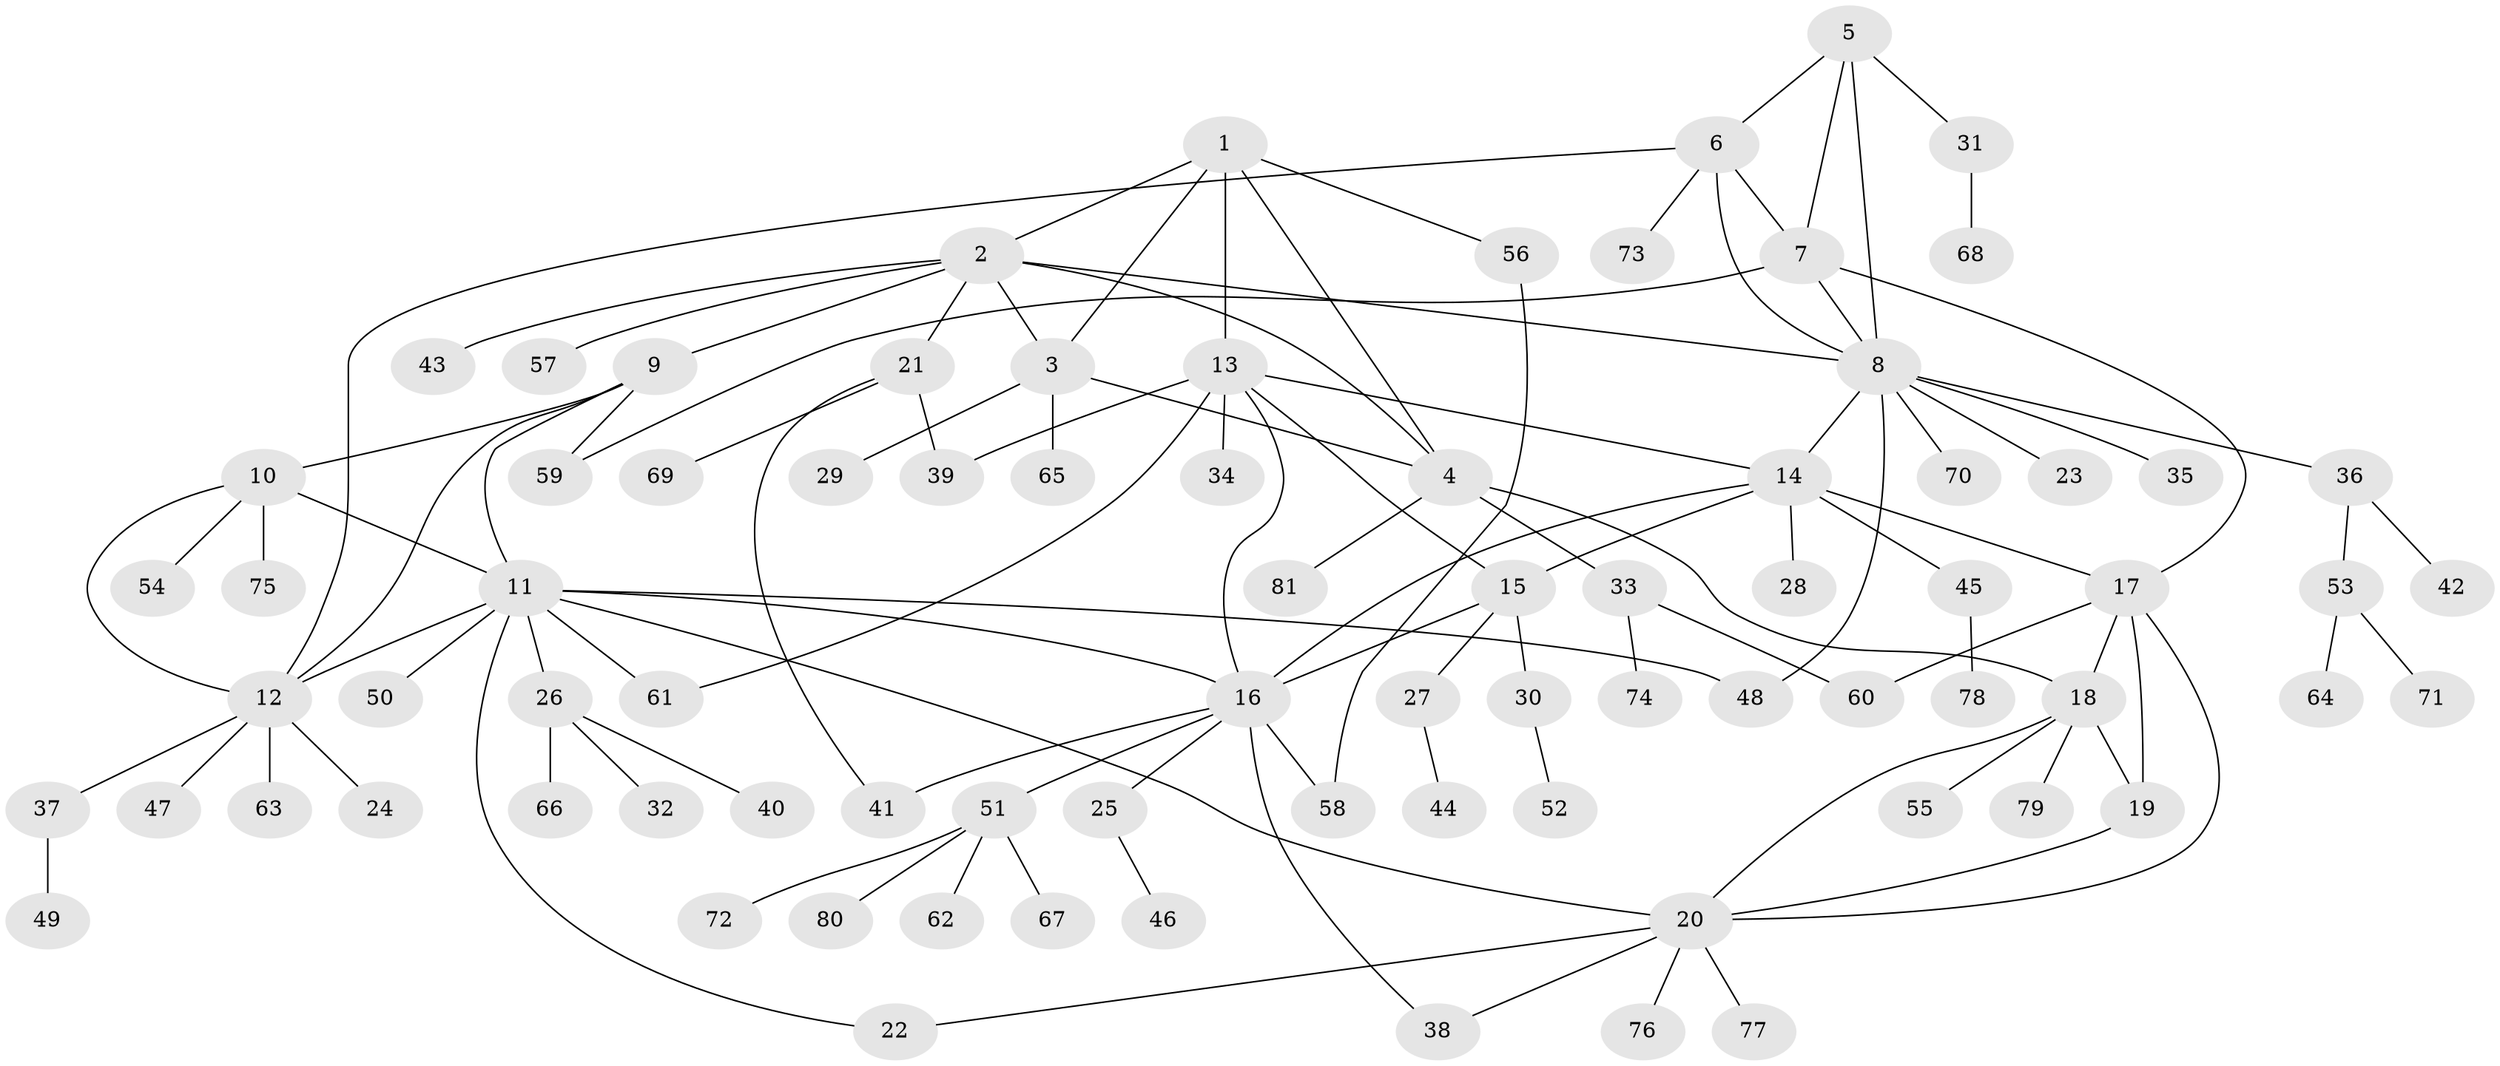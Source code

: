// coarse degree distribution, {9: 0.017857142857142856, 3: 0.07142857142857142, 4: 0.07142857142857142, 10: 0.03571428571428571, 5: 0.05357142857142857, 7: 0.05357142857142857, 11: 0.017857142857142856, 2: 0.14285714285714285, 1: 0.5357142857142857}
// Generated by graph-tools (version 1.1) at 2025/52/02/27/25 19:52:15]
// undirected, 81 vertices, 110 edges
graph export_dot {
graph [start="1"]
  node [color=gray90,style=filled];
  1;
  2;
  3;
  4;
  5;
  6;
  7;
  8;
  9;
  10;
  11;
  12;
  13;
  14;
  15;
  16;
  17;
  18;
  19;
  20;
  21;
  22;
  23;
  24;
  25;
  26;
  27;
  28;
  29;
  30;
  31;
  32;
  33;
  34;
  35;
  36;
  37;
  38;
  39;
  40;
  41;
  42;
  43;
  44;
  45;
  46;
  47;
  48;
  49;
  50;
  51;
  52;
  53;
  54;
  55;
  56;
  57;
  58;
  59;
  60;
  61;
  62;
  63;
  64;
  65;
  66;
  67;
  68;
  69;
  70;
  71;
  72;
  73;
  74;
  75;
  76;
  77;
  78;
  79;
  80;
  81;
  1 -- 2;
  1 -- 3;
  1 -- 4;
  1 -- 13;
  1 -- 56;
  2 -- 3;
  2 -- 4;
  2 -- 8;
  2 -- 9;
  2 -- 21;
  2 -- 43;
  2 -- 57;
  3 -- 4;
  3 -- 29;
  3 -- 65;
  4 -- 18;
  4 -- 33;
  4 -- 81;
  5 -- 6;
  5 -- 7;
  5 -- 8;
  5 -- 31;
  6 -- 7;
  6 -- 8;
  6 -- 12;
  6 -- 73;
  7 -- 8;
  7 -- 17;
  7 -- 59;
  8 -- 14;
  8 -- 23;
  8 -- 35;
  8 -- 36;
  8 -- 48;
  8 -- 70;
  9 -- 10;
  9 -- 11;
  9 -- 12;
  9 -- 59;
  10 -- 11;
  10 -- 12;
  10 -- 54;
  10 -- 75;
  11 -- 12;
  11 -- 16;
  11 -- 20;
  11 -- 22;
  11 -- 26;
  11 -- 48;
  11 -- 50;
  11 -- 61;
  12 -- 24;
  12 -- 37;
  12 -- 47;
  12 -- 63;
  13 -- 14;
  13 -- 15;
  13 -- 16;
  13 -- 34;
  13 -- 39;
  13 -- 61;
  14 -- 15;
  14 -- 16;
  14 -- 17;
  14 -- 28;
  14 -- 45;
  15 -- 16;
  15 -- 27;
  15 -- 30;
  16 -- 25;
  16 -- 38;
  16 -- 41;
  16 -- 51;
  16 -- 58;
  17 -- 18;
  17 -- 19;
  17 -- 20;
  17 -- 60;
  18 -- 19;
  18 -- 20;
  18 -- 55;
  18 -- 79;
  19 -- 20;
  20 -- 22;
  20 -- 38;
  20 -- 76;
  20 -- 77;
  21 -- 39;
  21 -- 41;
  21 -- 69;
  25 -- 46;
  26 -- 32;
  26 -- 40;
  26 -- 66;
  27 -- 44;
  30 -- 52;
  31 -- 68;
  33 -- 60;
  33 -- 74;
  36 -- 42;
  36 -- 53;
  37 -- 49;
  45 -- 78;
  51 -- 62;
  51 -- 67;
  51 -- 72;
  51 -- 80;
  53 -- 64;
  53 -- 71;
  56 -- 58;
}
